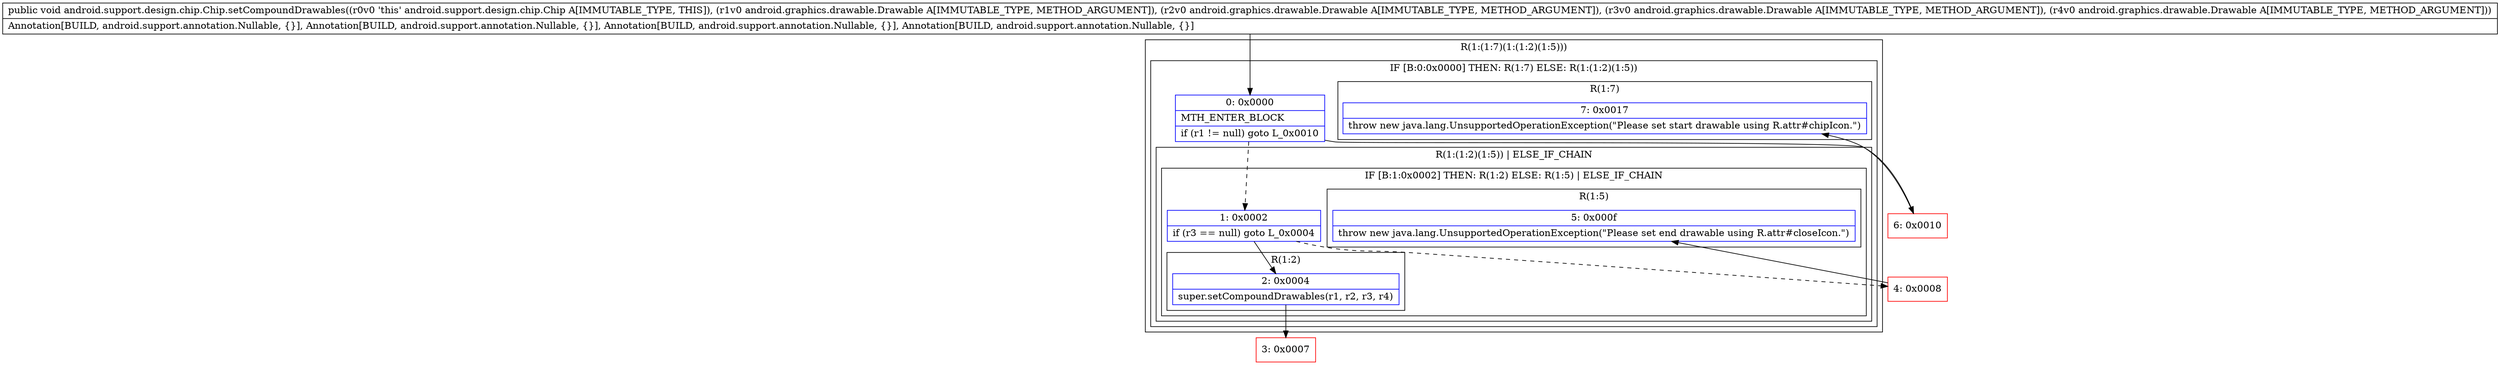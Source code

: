 digraph "CFG forandroid.support.design.chip.Chip.setCompoundDrawables(Landroid\/graphics\/drawable\/Drawable;Landroid\/graphics\/drawable\/Drawable;Landroid\/graphics\/drawable\/Drawable;Landroid\/graphics\/drawable\/Drawable;)V" {
subgraph cluster_Region_1571102106 {
label = "R(1:(1:7)(1:(1:2)(1:5)))";
node [shape=record,color=blue];
subgraph cluster_IfRegion_1177661641 {
label = "IF [B:0:0x0000] THEN: R(1:7) ELSE: R(1:(1:2)(1:5))";
node [shape=record,color=blue];
Node_0 [shape=record,label="{0\:\ 0x0000|MTH_ENTER_BLOCK\l|if (r1 != null) goto L_0x0010\l}"];
subgraph cluster_Region_1301580558 {
label = "R(1:7)";
node [shape=record,color=blue];
Node_7 [shape=record,label="{7\:\ 0x0017|throw new java.lang.UnsupportedOperationException(\"Please set start drawable using R.attr#chipIcon.\")\l}"];
}
subgraph cluster_Region_1154093729 {
label = "R(1:(1:2)(1:5)) | ELSE_IF_CHAIN\l";
node [shape=record,color=blue];
subgraph cluster_IfRegion_829853295 {
label = "IF [B:1:0x0002] THEN: R(1:2) ELSE: R(1:5) | ELSE_IF_CHAIN\l";
node [shape=record,color=blue];
Node_1 [shape=record,label="{1\:\ 0x0002|if (r3 == null) goto L_0x0004\l}"];
subgraph cluster_Region_2047526768 {
label = "R(1:2)";
node [shape=record,color=blue];
Node_2 [shape=record,label="{2\:\ 0x0004|super.setCompoundDrawables(r1, r2, r3, r4)\l}"];
}
subgraph cluster_Region_321908676 {
label = "R(1:5)";
node [shape=record,color=blue];
Node_5 [shape=record,label="{5\:\ 0x000f|throw new java.lang.UnsupportedOperationException(\"Please set end drawable using R.attr#closeIcon.\")\l}"];
}
}
}
}
}
Node_3 [shape=record,color=red,label="{3\:\ 0x0007}"];
Node_4 [shape=record,color=red,label="{4\:\ 0x0008}"];
Node_6 [shape=record,color=red,label="{6\:\ 0x0010}"];
MethodNode[shape=record,label="{public void android.support.design.chip.Chip.setCompoundDrawables((r0v0 'this' android.support.design.chip.Chip A[IMMUTABLE_TYPE, THIS]), (r1v0 android.graphics.drawable.Drawable A[IMMUTABLE_TYPE, METHOD_ARGUMENT]), (r2v0 android.graphics.drawable.Drawable A[IMMUTABLE_TYPE, METHOD_ARGUMENT]), (r3v0 android.graphics.drawable.Drawable A[IMMUTABLE_TYPE, METHOD_ARGUMENT]), (r4v0 android.graphics.drawable.Drawable A[IMMUTABLE_TYPE, METHOD_ARGUMENT]))  | Annotation[BUILD, android.support.annotation.Nullable, \{\}], Annotation[BUILD, android.support.annotation.Nullable, \{\}], Annotation[BUILD, android.support.annotation.Nullable, \{\}], Annotation[BUILD, android.support.annotation.Nullable, \{\}]\l}"];
MethodNode -> Node_0;
Node_0 -> Node_1[style=dashed];
Node_0 -> Node_6;
Node_1 -> Node_2;
Node_1 -> Node_4[style=dashed];
Node_2 -> Node_3;
Node_4 -> Node_5;
Node_6 -> Node_7;
}

